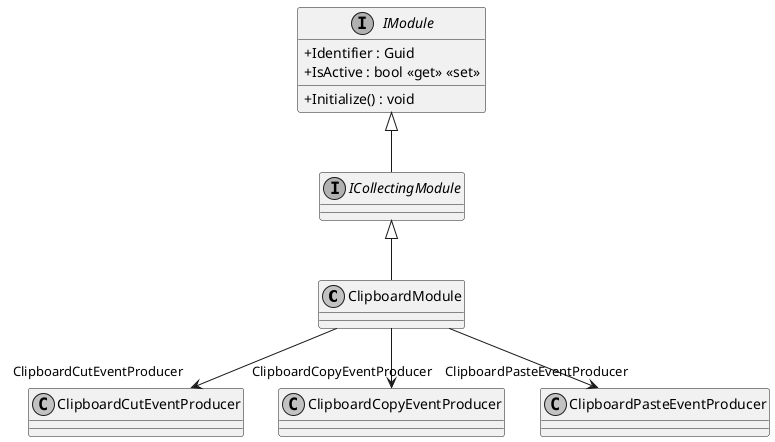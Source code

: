 @startuml
skinparam monochrome true
skinparam classAttributeIconSize 0

class ClipboardModule {
}
interface ICollectingModule
ICollectingModule <|-- ClipboardModule

interface IModule {
    + Identifier : Guid
    + IsActive : bool <<get>> <<set>>
    + Initialize() : void
}

IModule <|-- ICollectingModule
ClipboardModule --> "  ClipboardCutEventProducer" ClipboardCutEventProducer
ClipboardModule --> "ClipboardCopyEventProducer" ClipboardCopyEventProducer
ClipboardModule --> "   ClipboardPasteEventProducer" ClipboardPasteEventProducer
@enduml
